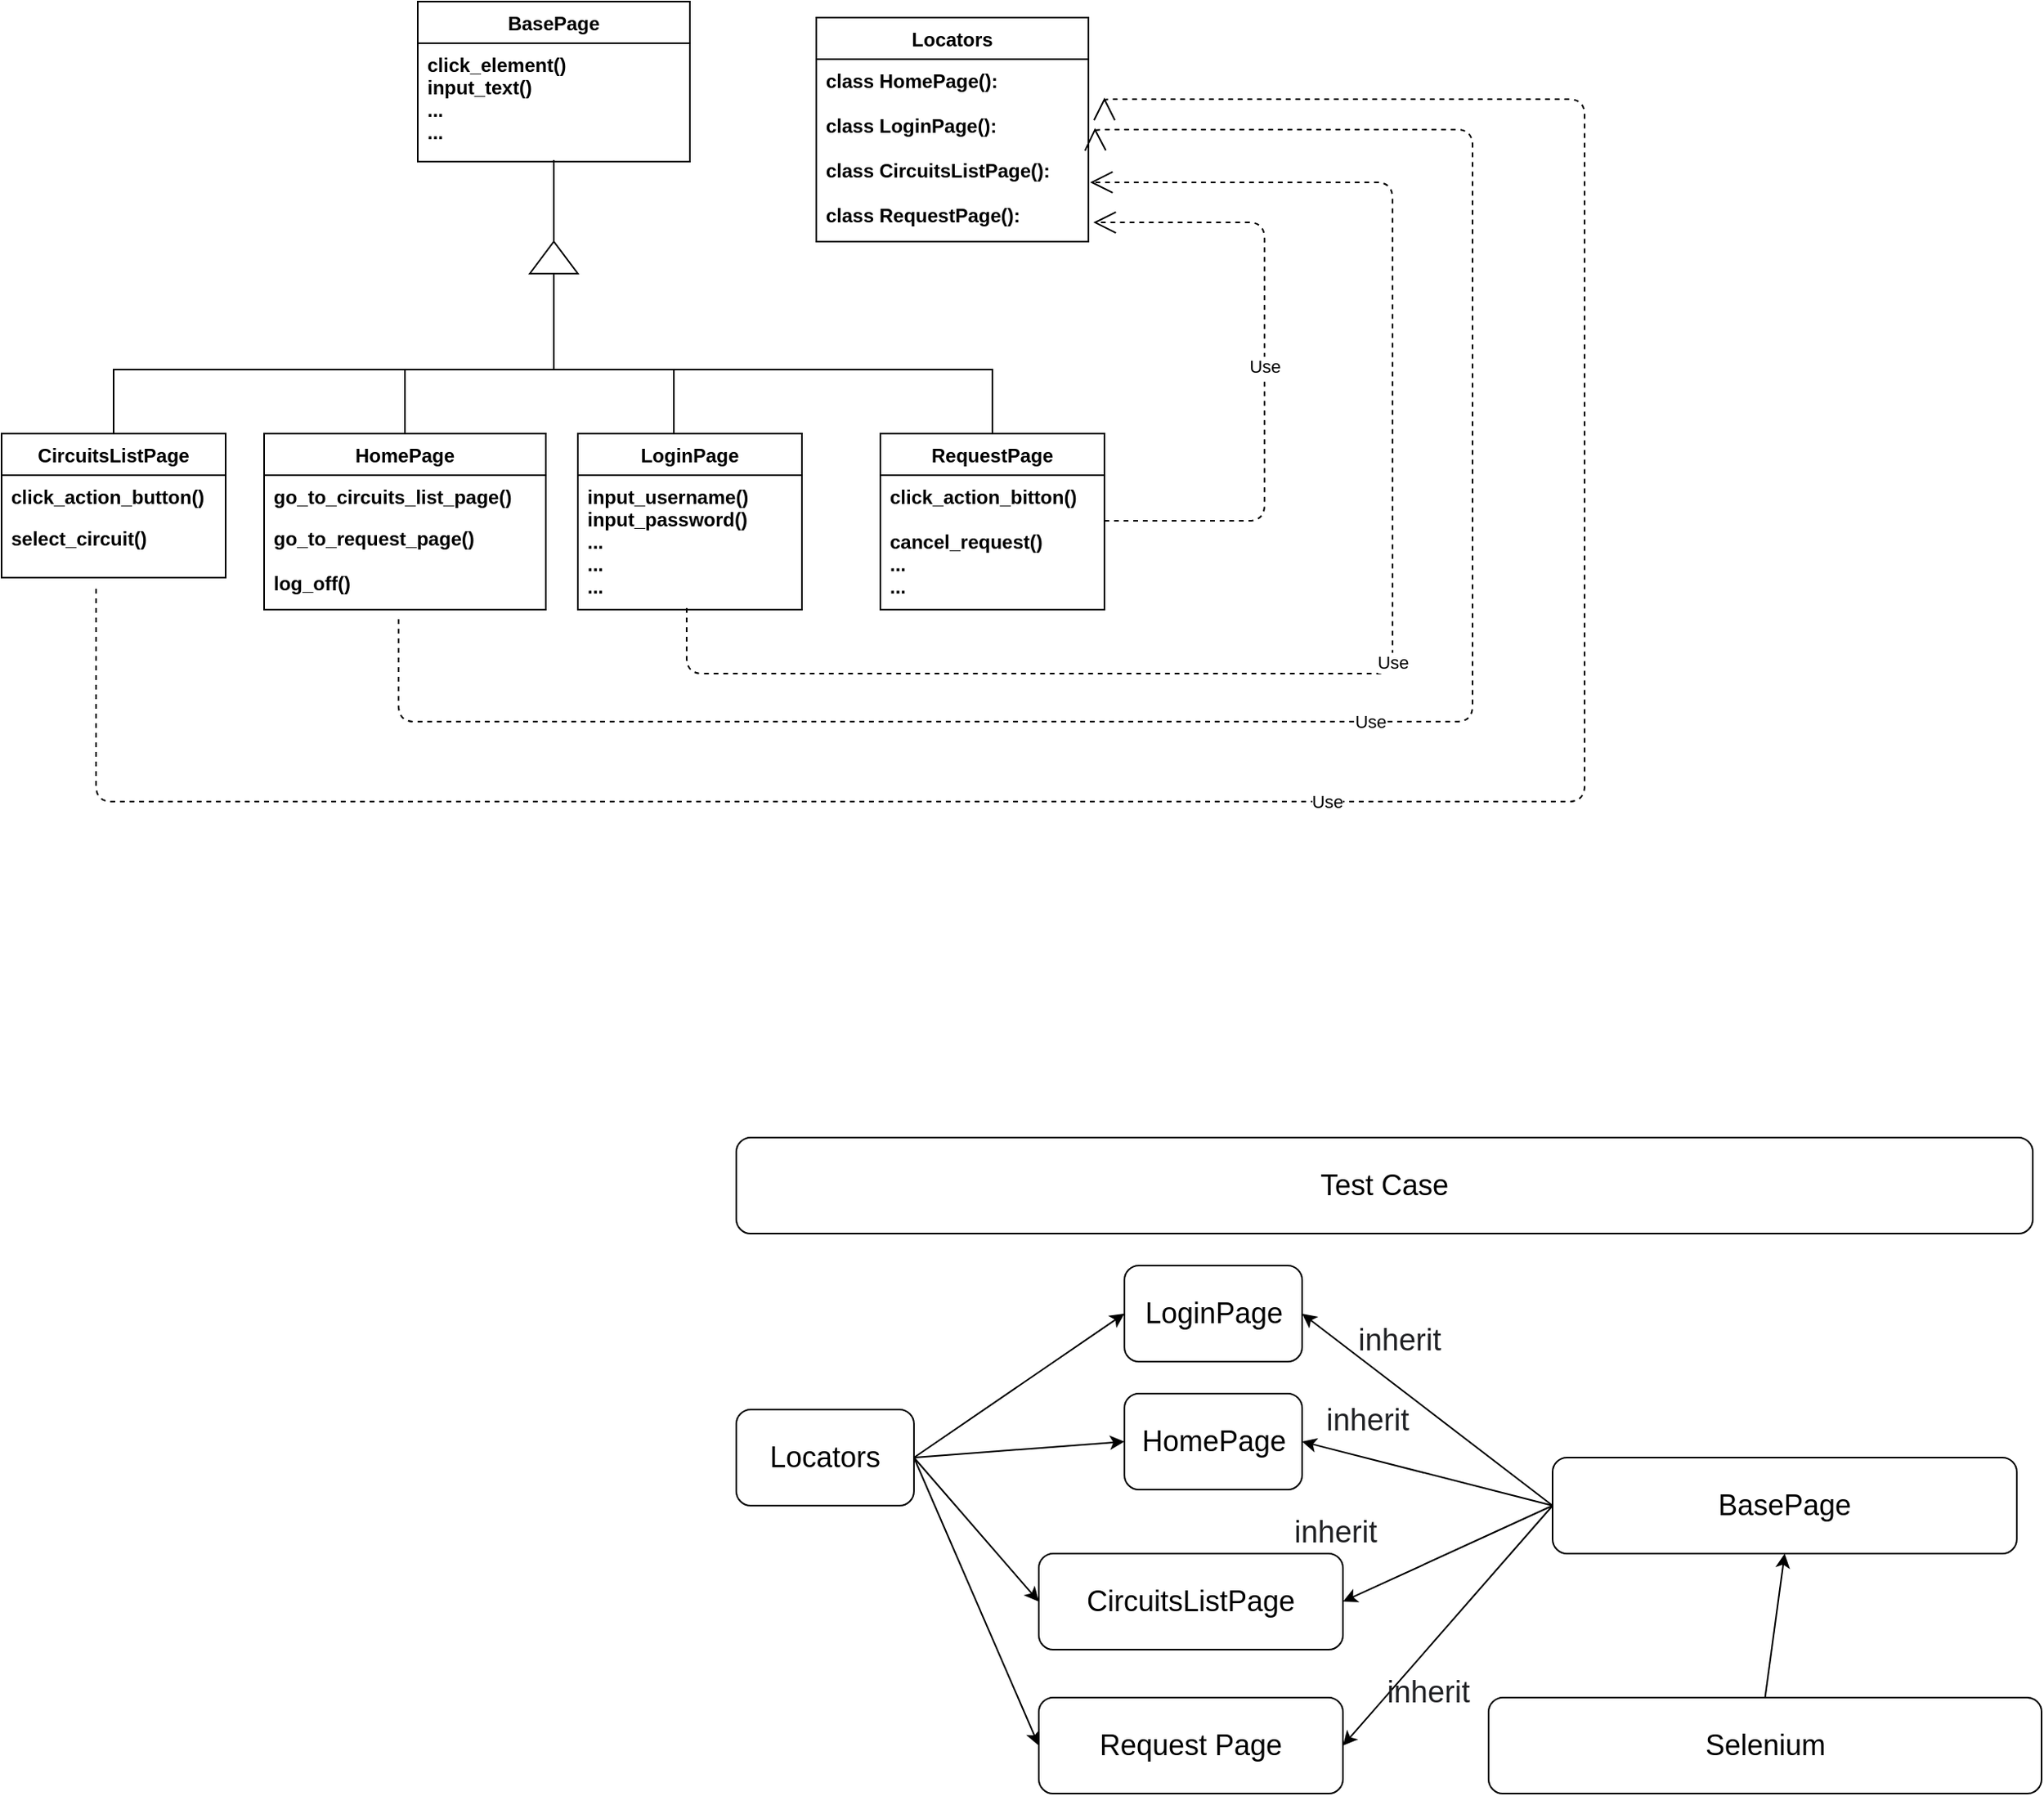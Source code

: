 <mxfile version="13.11.0" type="device"><diagram id="4IW99oj_bnChL84_jk3q" name="Page-1"><mxGraphModel dx="1426" dy="771" grid="1" gridSize="10" guides="1" tooltips="1" connect="1" arrows="1" fold="1" page="1" pageScale="1" pageWidth="827" pageHeight="1169" math="0" shadow="0"><root><mxCell id="0"/><mxCell id="1" parent="0"/><mxCell id="y2JDKavyhLwEiUckTvdA-11" value="BasePage" style="swimlane;fontStyle=1;childLayout=stackLayout;horizontal=1;startSize=26;fillColor=none;horizontalStack=0;resizeParent=1;resizeParentMax=0;resizeLast=0;collapsible=1;marginBottom=0;" parent="1" vertex="1"><mxGeometry x="371" y="10" width="170" height="100" as="geometry"/></mxCell><mxCell id="y2JDKavyhLwEiUckTvdA-13" value="click_element()&#10;input_text()&#10;...&#10;..." style="text;strokeColor=none;fillColor=none;align=left;verticalAlign=top;spacingLeft=4;spacingRight=4;overflow=hidden;rotatable=0;points=[[0,0.5],[1,0.5]];portConstraint=eastwest;fontStyle=1" parent="y2JDKavyhLwEiUckTvdA-11" vertex="1"><mxGeometry y="26" width="170" height="74" as="geometry"/></mxCell><mxCell id="rqGumw2XRNQm4vF1FCwQ-24" style="edgeStyle=orthogonalEdgeStyle;rounded=0;orthogonalLoop=1;jettySize=auto;html=1;entryX=0;entryY=0.5;entryDx=0;entryDy=0;endArrow=none;endFill=0;exitX=0.5;exitY=0;exitDx=0;exitDy=0;" edge="1" parent="1" source="y2JDKavyhLwEiUckTvdA-16" target="rYZKMW77IoHJbp5uccHl-33"><mxGeometry relative="1" as="geometry"><Array as="points"><mxPoint x="181" y="240"/></Array></mxGeometry></mxCell><mxCell id="y2JDKavyhLwEiUckTvdA-16" value="CircuitsListPage" style="swimlane;fontStyle=1;childLayout=stackLayout;horizontal=1;startSize=26;fillColor=none;horizontalStack=0;resizeParent=1;resizeParentMax=0;resizeLast=0;collapsible=1;marginBottom=0;align=center;" parent="1" vertex="1"><mxGeometry x="111" y="280" width="140" height="90" as="geometry"/></mxCell><mxCell id="y2JDKavyhLwEiUckTvdA-17" value="click_action_button()" style="text;strokeColor=none;fillColor=none;align=left;verticalAlign=top;spacingLeft=4;spacingRight=4;overflow=hidden;rotatable=0;points=[[0,0.5],[1,0.5]];portConstraint=eastwest;fontStyle=1" parent="y2JDKavyhLwEiUckTvdA-16" vertex="1"><mxGeometry y="26" width="140" height="26" as="geometry"/></mxCell><mxCell id="y2JDKavyhLwEiUckTvdA-18" value="select_circuit()" style="text;strokeColor=none;fillColor=none;align=left;verticalAlign=top;spacingLeft=4;spacingRight=4;overflow=hidden;rotatable=0;points=[[0,0.5],[1,0.5]];portConstraint=eastwest;fontStyle=1" parent="y2JDKavyhLwEiUckTvdA-16" vertex="1"><mxGeometry y="52" width="140" height="38" as="geometry"/></mxCell><mxCell id="rqGumw2XRNQm4vF1FCwQ-20" style="edgeStyle=orthogonalEdgeStyle;rounded=0;orthogonalLoop=1;jettySize=auto;html=1;entryX=0;entryY=0.5;entryDx=0;entryDy=0;endArrow=none;endFill=0;" edge="1" parent="1" source="y2JDKavyhLwEiUckTvdA-20" target="rYZKMW77IoHJbp5uccHl-33"><mxGeometry relative="1" as="geometry"><Array as="points"><mxPoint x="363" y="240"/></Array></mxGeometry></mxCell><mxCell id="y2JDKavyhLwEiUckTvdA-20" value="HomePage" style="swimlane;fontStyle=1;childLayout=stackLayout;horizontal=1;startSize=26;fillColor=none;horizontalStack=0;resizeParent=1;resizeParentMax=0;resizeLast=0;collapsible=1;marginBottom=0;align=center;" parent="1" vertex="1"><mxGeometry x="275" y="280" width="176" height="110" as="geometry"/></mxCell><mxCell id="y2JDKavyhLwEiUckTvdA-21" value="go_to_circuits_list_page()" style="text;strokeColor=none;fillColor=none;align=left;verticalAlign=top;spacingLeft=4;spacingRight=4;overflow=hidden;rotatable=0;points=[[0,0.5],[1,0.5]];portConstraint=eastwest;fontStyle=1" parent="y2JDKavyhLwEiUckTvdA-20" vertex="1"><mxGeometry y="26" width="176" height="26" as="geometry"/></mxCell><mxCell id="y2JDKavyhLwEiUckTvdA-22" value="go_to_request_page()&#10;&#10;log_off()" style="text;strokeColor=none;fillColor=none;align=left;verticalAlign=top;spacingLeft=4;spacingRight=4;overflow=hidden;rotatable=0;points=[[0,0.5],[1,0.5]];portConstraint=eastwest;fontStyle=1" parent="y2JDKavyhLwEiUckTvdA-20" vertex="1"><mxGeometry y="52" width="176" height="58" as="geometry"/></mxCell><mxCell id="rYZKMW77IoHJbp5uccHl-1" value="&lt;font style=&quot;font-size: 18px&quot;&gt;Test Case&lt;/font&gt;" style="rounded=1;whiteSpace=wrap;html=1;" parent="1" vertex="1"><mxGeometry x="570" y="720" width="810" height="60" as="geometry"/></mxCell><mxCell id="rYZKMW77IoHJbp5uccHl-2" value="&lt;span style=&quot;font-size: 18px&quot;&gt;LoginPage&lt;/span&gt;" style="rounded=1;whiteSpace=wrap;html=1;" parent="1" vertex="1"><mxGeometry x="812.5" y="800" width="111" height="60" as="geometry"/></mxCell><mxCell id="rYZKMW77IoHJbp5uccHl-15" style="edgeStyle=none;rounded=0;orthogonalLoop=1;jettySize=auto;html=1;entryX=0;entryY=0.5;entryDx=0;entryDy=0;exitX=1;exitY=0.5;exitDx=0;exitDy=0;" parent="1" source="rYZKMW77IoHJbp5uccHl-3" target="rYZKMW77IoHJbp5uccHl-10" edge="1"><mxGeometry relative="1" as="geometry"><mxPoint x="720" y="920" as="sourcePoint"/></mxGeometry></mxCell><mxCell id="rYZKMW77IoHJbp5uccHl-16" style="edgeStyle=none;rounded=0;orthogonalLoop=1;jettySize=auto;html=1;entryX=0;entryY=0.5;entryDx=0;entryDy=0;exitX=1;exitY=0.5;exitDx=0;exitDy=0;" parent="1" source="rYZKMW77IoHJbp5uccHl-3" target="rYZKMW77IoHJbp5uccHl-2" edge="1"><mxGeometry relative="1" as="geometry"><mxPoint x="720" y="920" as="sourcePoint"/></mxGeometry></mxCell><mxCell id="rYZKMW77IoHJbp5uccHl-17" style="edgeStyle=none;rounded=0;orthogonalLoop=1;jettySize=auto;html=1;entryX=0;entryY=0.5;entryDx=0;entryDy=0;exitX=1;exitY=0.5;exitDx=0;exitDy=0;" parent="1" source="rYZKMW77IoHJbp5uccHl-3" target="rYZKMW77IoHJbp5uccHl-11" edge="1"><mxGeometry relative="1" as="geometry"><mxPoint x="720" y="920" as="sourcePoint"/></mxGeometry></mxCell><mxCell id="rYZKMW77IoHJbp5uccHl-3" value="&lt;span style=&quot;font-size: 18px&quot;&gt;Locators&lt;/span&gt;" style="rounded=1;whiteSpace=wrap;html=1;" parent="1" vertex="1"><mxGeometry x="570" y="890" width="111" height="60" as="geometry"/></mxCell><mxCell id="rYZKMW77IoHJbp5uccHl-12" style="edgeStyle=none;rounded=0;orthogonalLoop=1;jettySize=auto;html=1;entryX=1;entryY=0.5;entryDx=0;entryDy=0;exitX=0;exitY=0.5;exitDx=0;exitDy=0;" parent="1" source="rYZKMW77IoHJbp5uccHl-4" target="rYZKMW77IoHJbp5uccHl-2" edge="1"><mxGeometry relative="1" as="geometry"><mxPoint x="1023" y="910" as="sourcePoint"/></mxGeometry></mxCell><mxCell id="rYZKMW77IoHJbp5uccHl-13" style="edgeStyle=none;rounded=0;orthogonalLoop=1;jettySize=auto;html=1;entryX=1;entryY=0.5;entryDx=0;entryDy=0;exitX=0;exitY=0.5;exitDx=0;exitDy=0;" parent="1" source="rYZKMW77IoHJbp5uccHl-4" target="rYZKMW77IoHJbp5uccHl-10" edge="1"><mxGeometry relative="1" as="geometry"><mxPoint x="1023" y="910" as="sourcePoint"/></mxGeometry></mxCell><mxCell id="rYZKMW77IoHJbp5uccHl-14" style="edgeStyle=none;rounded=0;orthogonalLoop=1;jettySize=auto;html=1;entryX=1;entryY=0.5;entryDx=0;entryDy=0;exitX=0;exitY=0.5;exitDx=0;exitDy=0;" parent="1" source="rYZKMW77IoHJbp5uccHl-4" target="rYZKMW77IoHJbp5uccHl-11" edge="1"><mxGeometry relative="1" as="geometry"><mxPoint x="1023" y="910" as="sourcePoint"/></mxGeometry></mxCell><mxCell id="rYZKMW77IoHJbp5uccHl-4" value="&lt;span style=&quot;font-size: 18px&quot;&gt;BasePage&lt;/span&gt;" style="rounded=1;whiteSpace=wrap;html=1;" parent="1" vertex="1"><mxGeometry x="1080" y="920" width="290" height="60" as="geometry"/></mxCell><mxCell id="rYZKMW77IoHJbp5uccHl-6" value="&lt;span style=&quot;font-size: 18px&quot;&gt;Selenium&lt;/span&gt;" style="rounded=1;whiteSpace=wrap;html=1;" parent="1" vertex="1"><mxGeometry x="1040" y="1070" width="345.5" height="60" as="geometry"/></mxCell><mxCell id="rYZKMW77IoHJbp5uccHl-8" style="rounded=0;orthogonalLoop=1;jettySize=auto;html=1;entryX=0.5;entryY=1;entryDx=0;entryDy=0;exitX=0.5;exitY=0;exitDx=0;exitDy=0;" parent="1" source="rYZKMW77IoHJbp5uccHl-6" target="rYZKMW77IoHJbp5uccHl-4" edge="1"><mxGeometry relative="1" as="geometry"><mxPoint x="1247.429" y="1100" as="sourcePoint"/><mxPoint x="1309" y="1060" as="targetPoint"/></mxGeometry></mxCell><mxCell id="rYZKMW77IoHJbp5uccHl-10" value="&lt;span style=&quot;font-size: 18px&quot;&gt;HomePage&lt;/span&gt;" style="rounded=1;whiteSpace=wrap;html=1;" parent="1" vertex="1"><mxGeometry x="812.5" y="880" width="111" height="60" as="geometry"/></mxCell><mxCell id="rYZKMW77IoHJbp5uccHl-11" value="&lt;span style=&quot;font-size: 18px&quot;&gt;CircuitsListPage&lt;/span&gt;" style="rounded=1;whiteSpace=wrap;html=1;" parent="1" vertex="1"><mxGeometry x="759" y="980" width="190" height="60" as="geometry"/></mxCell><mxCell id="rYZKMW77IoHJbp5uccHl-19" value="&lt;br class=&quot;Apple-interchange-newline&quot; style=&quot;font-size: 19px;&quot;&gt;&lt;span style=&quot;color: rgb(32, 33, 36); font-family: arial, sans-serif; font-size: 19px; text-align: left;&quot;&gt;inherit&lt;/span&gt;" style="text;html=1;align=center;verticalAlign=middle;resizable=0;points=[];autosize=1;fontSize=19;" parent="1" vertex="1"><mxGeometry x="949" y="810" width="70" height="50" as="geometry"/></mxCell><mxCell id="rYZKMW77IoHJbp5uccHl-20" value="LoginPage" style="swimlane;fontStyle=1;childLayout=stackLayout;horizontal=1;startSize=26;fillColor=none;horizontalStack=0;resizeParent=1;resizeParentMax=0;resizeLast=0;collapsible=1;marginBottom=0;align=center;" parent="1" vertex="1"><mxGeometry x="471" y="280" width="140" height="110" as="geometry"/></mxCell><mxCell id="rYZKMW77IoHJbp5uccHl-21" value="input_username()&#10;input_password()&#10;...&#10;...&#10;..." style="text;strokeColor=none;fillColor=none;align=left;verticalAlign=top;spacingLeft=4;spacingRight=4;overflow=hidden;rotatable=0;points=[[0,0.5],[1,0.5]];portConstraint=eastwest;fontStyle=1" parent="rYZKMW77IoHJbp5uccHl-20" vertex="1"><mxGeometry y="26" width="140" height="84" as="geometry"/></mxCell><mxCell id="rYZKMW77IoHJbp5uccHl-27" style="edgeStyle=orthogonalEdgeStyle;rounded=0;orthogonalLoop=1;jettySize=auto;html=1;entryX=0.5;entryY=0;entryDx=0;entryDy=0;align=center;endArrow=none;endFill=0;" parent="1" edge="1" source="rYZKMW77IoHJbp5uccHl-33"><mxGeometry relative="1" as="geometry"><Array as="points"><mxPoint x="531" y="240"/><mxPoint x="531" y="280"/></Array><mxPoint x="341" y="240" as="sourcePoint"/><mxPoint x="491" y="280" as="targetPoint"/></mxGeometry></mxCell><mxCell id="rYZKMW77IoHJbp5uccHl-28" value="Locators" style="swimlane;fontStyle=1;childLayout=stackLayout;horizontal=1;startSize=26;fillColor=none;horizontalStack=0;resizeParent=1;resizeParentMax=0;resizeLast=0;collapsible=1;marginBottom=0;" parent="1" vertex="1"><mxGeometry x="620" y="20" width="170" height="140" as="geometry"/></mxCell><mxCell id="rYZKMW77IoHJbp5uccHl-29" value="class HomePage():&#10;&#10;class LoginPage():&#10;&#10;class CircuitsListPage():&#10;&#10;class RequestPage():" style="text;strokeColor=none;fillColor=none;align=left;verticalAlign=top;spacingLeft=4;spacingRight=4;overflow=hidden;rotatable=0;points=[[0,0.5],[1,0.5]];portConstraint=eastwest;fontStyle=1" parent="rYZKMW77IoHJbp5uccHl-28" vertex="1"><mxGeometry y="26" width="170" height="114" as="geometry"/></mxCell><mxCell id="rYZKMW77IoHJbp5uccHl-31" value="&lt;br class=&quot;Apple-interchange-newline&quot; style=&quot;font-size: 19px;&quot;&gt;&lt;span style=&quot;color: rgb(32, 33, 36); font-family: arial, sans-serif; font-size: 19px; text-align: left;&quot;&gt;inherit&lt;/span&gt;" style="text;html=1;align=center;verticalAlign=middle;resizable=0;points=[];autosize=1;fontSize=19;" parent="1" vertex="1"><mxGeometry x="929" y="860" width="70" height="50" as="geometry"/></mxCell><mxCell id="rYZKMW77IoHJbp5uccHl-32" value="&lt;br class=&quot;Apple-interchange-newline&quot; style=&quot;font-size: 19px;&quot;&gt;&lt;span style=&quot;color: rgb(32, 33, 36); font-family: arial, sans-serif; font-size: 19px; text-align: left;&quot;&gt;inherit&lt;/span&gt;" style="text;html=1;align=center;verticalAlign=middle;resizable=0;points=[];autosize=1;fontSize=19;" parent="1" vertex="1"><mxGeometry x="909" y="930" width="70" height="50" as="geometry"/></mxCell><mxCell id="rqGumw2XRNQm4vF1FCwQ-2" value="&lt;span style=&quot;font-size: 18px&quot;&gt;Request Page&lt;/span&gt;" style="rounded=1;whiteSpace=wrap;html=1;" vertex="1" parent="1"><mxGeometry x="759" y="1070" width="190" height="60" as="geometry"/></mxCell><mxCell id="rqGumw2XRNQm4vF1FCwQ-4" style="edgeStyle=none;rounded=0;orthogonalLoop=1;jettySize=auto;html=1;entryX=1;entryY=0.5;entryDx=0;entryDy=0;exitX=0;exitY=0.5;exitDx=0;exitDy=0;" edge="1" parent="1" source="rYZKMW77IoHJbp5uccHl-4" target="rqGumw2XRNQm4vF1FCwQ-2"><mxGeometry relative="1" as="geometry"><mxPoint x="1033" y="920" as="sourcePoint"/><mxPoint x="959" y="1020" as="targetPoint"/></mxGeometry></mxCell><mxCell id="rqGumw2XRNQm4vF1FCwQ-6" style="edgeStyle=none;rounded=0;orthogonalLoop=1;jettySize=auto;html=1;entryX=0;entryY=0.5;entryDx=0;entryDy=0;exitX=1;exitY=0.5;exitDx=0;exitDy=0;" edge="1" parent="1" source="rYZKMW77IoHJbp5uccHl-3" target="rqGumw2XRNQm4vF1FCwQ-2"><mxGeometry relative="1" as="geometry"><mxPoint x="691" y="930" as="sourcePoint"/><mxPoint x="769" y="1020" as="targetPoint"/></mxGeometry></mxCell><mxCell id="rqGumw2XRNQm4vF1FCwQ-7" value="&lt;br class=&quot;Apple-interchange-newline&quot; style=&quot;font-size: 19px;&quot;&gt;&lt;span style=&quot;color: rgb(32, 33, 36); font-family: arial, sans-serif; font-size: 19px; text-align: left;&quot;&gt;inherit&lt;/span&gt;" style="text;html=1;align=center;verticalAlign=middle;resizable=0;points=[];autosize=1;fontSize=19;" vertex="1" parent="1"><mxGeometry x="967" y="1030" width="70" height="50" as="geometry"/></mxCell><mxCell id="rqGumw2XRNQm4vF1FCwQ-29" style="edgeStyle=orthogonalEdgeStyle;rounded=0;orthogonalLoop=1;jettySize=auto;html=1;entryX=0;entryY=0.5;entryDx=0;entryDy=0;endArrow=none;endFill=0;" edge="1" parent="1" source="rqGumw2XRNQm4vF1FCwQ-15" target="rYZKMW77IoHJbp5uccHl-33"><mxGeometry relative="1" as="geometry"><Array as="points"><mxPoint x="730" y="240"/><mxPoint x="456" y="240"/></Array></mxGeometry></mxCell><mxCell id="rqGumw2XRNQm4vF1FCwQ-15" value="RequestPage" style="swimlane;fontStyle=1;childLayout=stackLayout;horizontal=1;startSize=26;fillColor=none;horizontalStack=0;resizeParent=1;resizeParentMax=0;resizeLast=0;collapsible=1;marginBottom=0;align=center;" vertex="1" parent="1"><mxGeometry x="660" y="280" width="140" height="110" as="geometry"/></mxCell><mxCell id="rqGumw2XRNQm4vF1FCwQ-16" value="click_action_bitton()&#10;&#10;cancel_request()&#10;...&#10;..." style="text;strokeColor=none;fillColor=none;align=left;verticalAlign=top;spacingLeft=4;spacingRight=4;overflow=hidden;rotatable=0;points=[[0,0.5],[1,0.5]];portConstraint=eastwest;fontStyle=1" vertex="1" parent="rqGumw2XRNQm4vF1FCwQ-15"><mxGeometry y="26" width="140" height="84" as="geometry"/></mxCell><mxCell id="rqGumw2XRNQm4vF1FCwQ-26" value="Use" style="endArrow=open;endSize=12;dashed=1;html=1;edgeStyle=orthogonalEdgeStyle;entryX=1.018;entryY=0.895;entryDx=0;entryDy=0;entryPerimeter=0;" edge="1" parent="1" target="rYZKMW77IoHJbp5uccHl-29"><mxGeometry width="160" relative="1" as="geometry"><mxPoint x="800" y="334.5" as="sourcePoint"/><mxPoint x="900" y="60" as="targetPoint"/><Array as="points"><mxPoint x="900" y="335"/><mxPoint x="900" y="148"/></Array></mxGeometry></mxCell><mxCell id="rqGumw2XRNQm4vF1FCwQ-27" value="Use" style="endArrow=open;endSize=12;dashed=1;html=1;edgeStyle=orthogonalEdgeStyle;exitX=0.486;exitY=0.988;exitDx=0;exitDy=0;exitPerimeter=0;entryX=1.006;entryY=0.675;entryDx=0;entryDy=0;entryPerimeter=0;" edge="1" parent="1" source="rYZKMW77IoHJbp5uccHl-21" target="rYZKMW77IoHJbp5uccHl-29"><mxGeometry width="160" relative="1" as="geometry"><mxPoint x="712.5" y="601.5" as="sourcePoint"/><mxPoint x="980" y="120" as="targetPoint"/><Array as="points"><mxPoint x="539" y="430"/><mxPoint x="980" y="430"/><mxPoint x="980" y="123"/></Array></mxGeometry></mxCell><mxCell id="rqGumw2XRNQm4vF1FCwQ-31" style="edgeStyle=orthogonalEdgeStyle;rounded=0;orthogonalLoop=1;jettySize=auto;html=1;entryX=0.5;entryY=0.986;entryDx=0;entryDy=0;entryPerimeter=0;endArrow=none;endFill=0;" edge="1" parent="1" source="rYZKMW77IoHJbp5uccHl-33" target="y2JDKavyhLwEiUckTvdA-13"><mxGeometry relative="1" as="geometry"/></mxCell><mxCell id="rYZKMW77IoHJbp5uccHl-33" value="" style="triangle;whiteSpace=wrap;html=1;fontSize=19;direction=north;" parent="1" vertex="1"><mxGeometry x="441" y="160" width="30" height="20" as="geometry"/></mxCell><mxCell id="rqGumw2XRNQm4vF1FCwQ-32" value="Use" style="endArrow=open;endSize=12;dashed=1;html=1;edgeStyle=orthogonalEdgeStyle;exitX=0.486;exitY=0.988;exitDx=0;exitDy=0;exitPerimeter=0;entryX=1.024;entryY=0.377;entryDx=0;entryDy=0;entryPerimeter=0;" edge="1" parent="1" target="rYZKMW77IoHJbp5uccHl-29"><mxGeometry width="160" relative="1" as="geometry"><mxPoint x="359.04" y="396.042" as="sourcePoint"/><mxPoint x="800" y="90" as="targetPoint"/><Array as="points"><mxPoint x="359" y="460"/><mxPoint x="1030" y="460"/><mxPoint x="1030" y="90"/></Array></mxGeometry></mxCell><mxCell id="rqGumw2XRNQm4vF1FCwQ-33" value="Use" style="endArrow=open;endSize=12;dashed=1;html=1;edgeStyle=orthogonalEdgeStyle;exitX=0.486;exitY=0.988;exitDx=0;exitDy=0;exitPerimeter=0;" edge="1" parent="1"><mxGeometry width="160" relative="1" as="geometry"><mxPoint x="170.04" y="377.062" as="sourcePoint"/><mxPoint x="800" y="70" as="targetPoint"/><Array as="points"><mxPoint x="170" y="510"/><mxPoint x="1100" y="510"/><mxPoint x="1100" y="71"/></Array></mxGeometry></mxCell></root></mxGraphModel></diagram></mxfile>